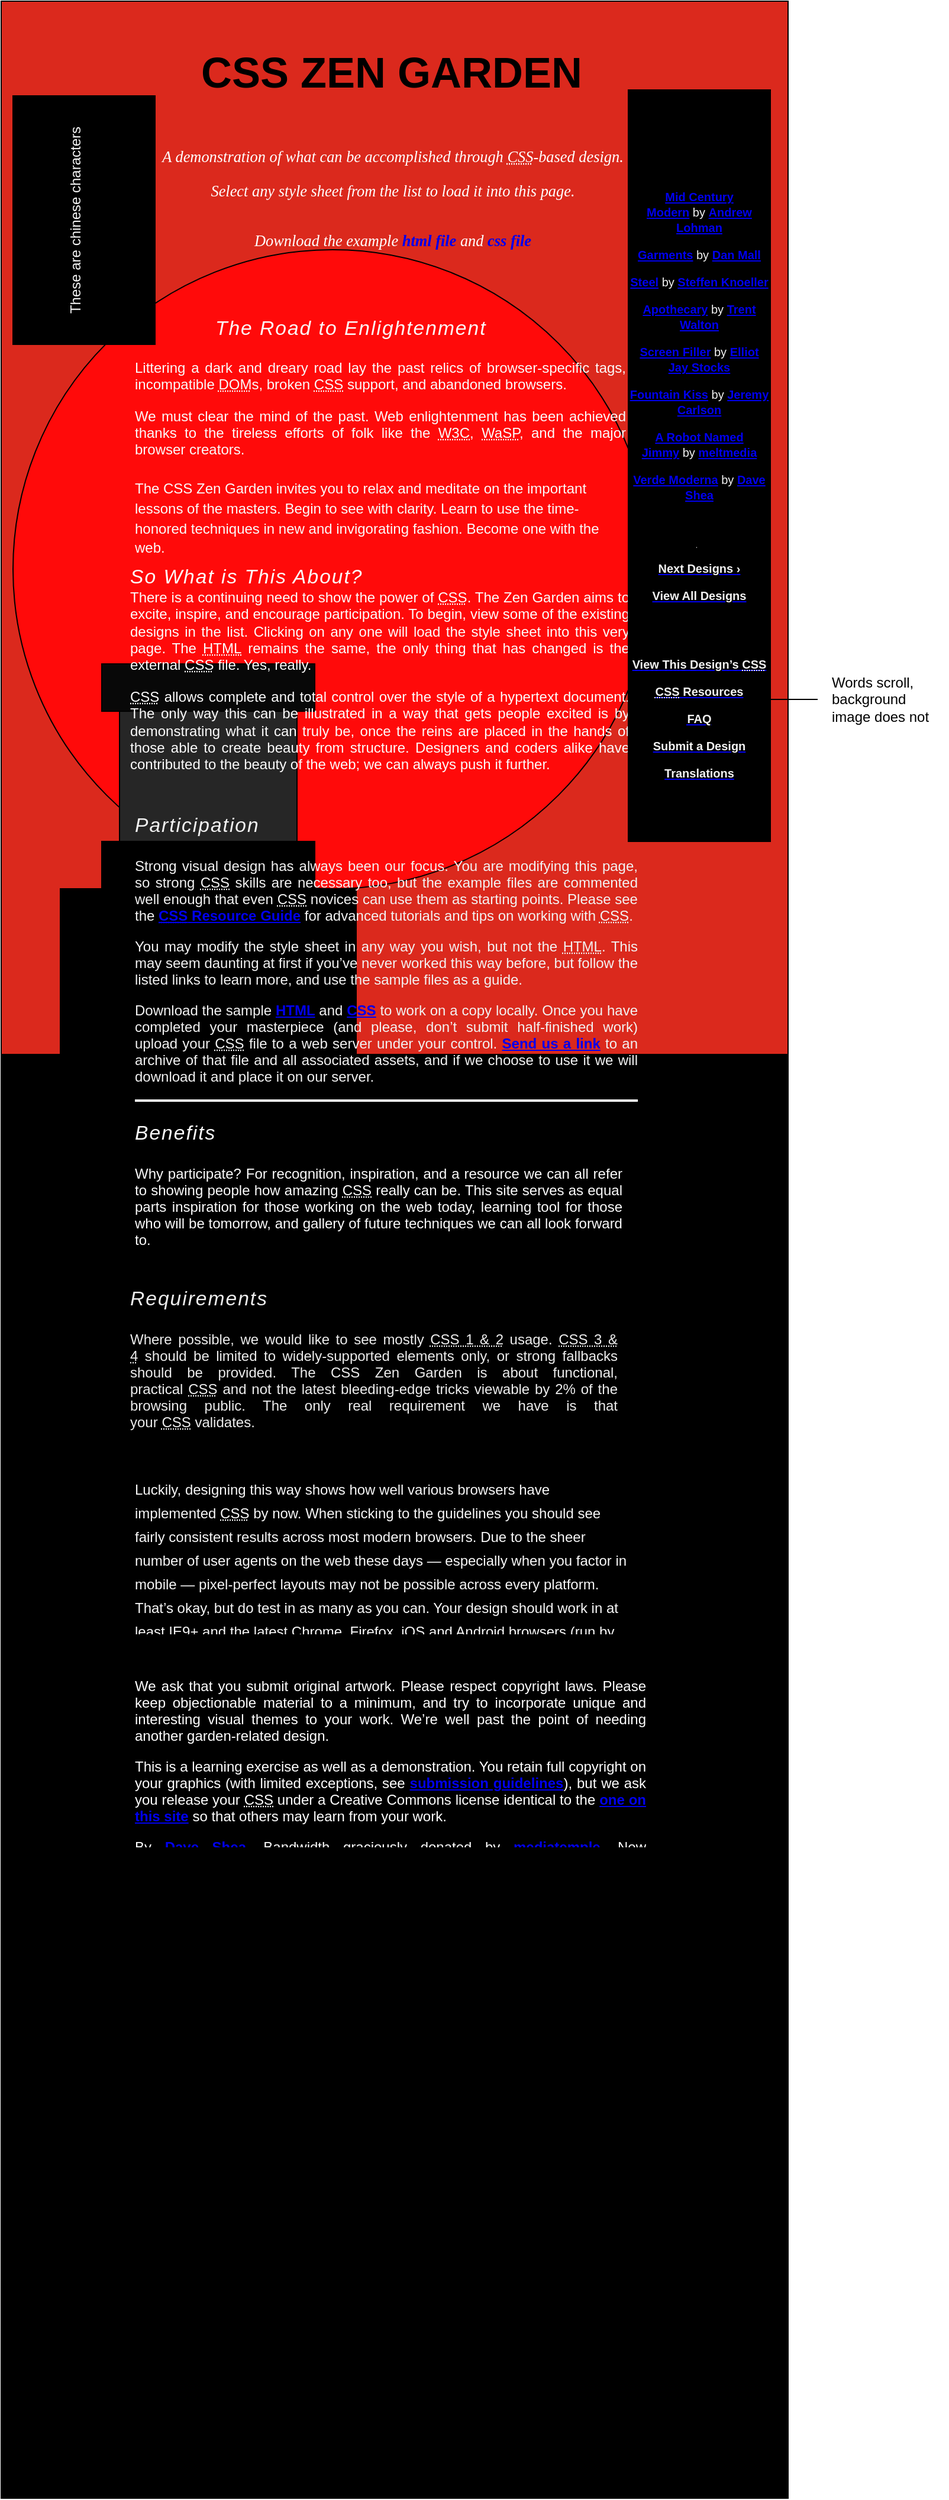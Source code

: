 <mxfile version="15.5.9" type="device" pages="2"><diagram id="14ekzziDwYaH12STEG1K" name="Small Screen"><mxGraphModel dx="801" dy="1028" grid="1" gridSize="10" guides="1" tooltips="1" connect="1" arrows="1" fold="1" page="1" pageScale="1" pageWidth="850" pageHeight="1100" math="0" shadow="0"><root><mxCell id="0"/><mxCell id="1" parent="0"/><mxCell id="xIGpfHN4p-kjw2NpfBqb-2" value="" style="rounded=0;whiteSpace=wrap;html=1;fillColor=#DB291D;" parent="1" vertex="1"><mxGeometry x="80" width="665" height="1090" as="geometry"/></mxCell><mxCell id="xIGpfHN4p-kjw2NpfBqb-4" value="" style="ellipse;whiteSpace=wrap;html=1;aspect=fixed;fillColor=#FF0A0A;" parent="1" vertex="1"><mxGeometry x="90" y="210" width="540" height="540" as="geometry"/></mxCell><mxCell id="xIGpfHN4p-kjw2NpfBqb-5" value="" style="rounded=0;whiteSpace=wrap;html=1;strokeColor=#000000;fillColor=#000000;" parent="1" vertex="1"><mxGeometry x="80" y="890" width="665" height="1220" as="geometry"/></mxCell><mxCell id="xIGpfHN4p-kjw2NpfBqb-6" value="" style="rounded=0;whiteSpace=wrap;html=1;fillColor=#000000;" parent="1" vertex="1"><mxGeometry x="130" y="750" width="250" height="210" as="geometry"/></mxCell><mxCell id="xIGpfHN4p-kjw2NpfBqb-7" value="" style="rounded=0;whiteSpace=wrap;html=1;fillColor=#262626;" parent="1" vertex="1"><mxGeometry x="180" y="600" width="150" height="140" as="geometry"/></mxCell><mxCell id="xIGpfHN4p-kjw2NpfBqb-8" value="" style="rounded=0;whiteSpace=wrap;html=1;fillColor=#080808;" parent="1" vertex="1"><mxGeometry x="165" y="560" width="180" height="40" as="geometry"/></mxCell><mxCell id="xIGpfHN4p-kjw2NpfBqb-9" value="" style="rounded=0;whiteSpace=wrap;html=1;fillColor=#000000;" parent="1" vertex="1"><mxGeometry x="165" y="710" width="180" height="50" as="geometry"/></mxCell><mxCell id="xIGpfHN4p-kjw2NpfBqb-11" value="&lt;b&gt;&lt;font style=&quot;font-size: 36px&quot;&gt;CSS ZEN GARDEN&lt;/font&gt;&lt;/b&gt;" style="text;html=1;strokeColor=none;fillColor=none;align=center;verticalAlign=middle;whiteSpace=wrap;rounded=0;" parent="1" vertex="1"><mxGeometry x="240" y="50" width="340" height="20" as="geometry"/></mxCell><mxCell id="xIGpfHN4p-kjw2NpfBqb-13" value="&lt;h3 style=&quot;font-style: italic ; font-weight: normal ; font-stretch: normal ; font-size: 1.4em ; line-height: normal ; font-family: &amp;#34;georgia&amp;#34; , sans-serif ; letter-spacing: 1px ; margin-bottom: 0px&quot;&gt;&lt;font color=&quot;#fafafa&quot;&gt;&amp;nbsp; &amp;nbsp; &amp;nbsp; &amp;nbsp; &amp;nbsp; &amp;nbsp; The Road to Enlightenment&lt;/font&gt;&lt;/h3&gt;&lt;h1&gt;&lt;p style=&quot;margin-top: 0px ; text-align: justify ; font-family: &amp;#34;georgia&amp;#34; , sans-serif ; font-size: 12px ; font-weight: 400&quot;&gt;&lt;font color=&quot;#fafafa&quot;&gt;Littering a dark and dreary road lay the past relics of browser-specific tags, incompatible&amp;nbsp;&lt;abbr title=&quot;Document Object Model&quot; style=&quot;border-bottom: none&quot;&gt;DOM&lt;/abbr&gt;s, broken&amp;nbsp;&lt;abbr title=&quot;Cascading Style Sheets&quot; style=&quot;border-bottom: none&quot;&gt;CSS&lt;/abbr&gt;&amp;nbsp;support, and abandoned browsers.&lt;/font&gt;&lt;/p&gt;&lt;p style=&quot;margin-top: 0px ; text-align: justify ; font-family: &amp;#34;georgia&amp;#34; , sans-serif ; font-size: 12px ; font-weight: 400&quot;&gt;&lt;font color=&quot;#fafafa&quot;&gt;We must clear the mind of the past. Web enlightenment has been achieved thanks to the tireless efforts of folk like the&amp;nbsp;&lt;abbr title=&quot;World Wide Web Consortium&quot; style=&quot;border-bottom: none&quot;&gt;W3C&lt;/abbr&gt;,&amp;nbsp;&lt;abbr title=&quot;Web Standards Project&quot; style=&quot;border-bottom: none&quot;&gt;WaSP&lt;/abbr&gt;, and the major browser creators.&lt;/font&gt;&lt;/p&gt;&lt;/h1&gt;&lt;div&gt;&lt;font style=&quot;font-size: 14px ; font-weight: normal&quot; color=&quot;#fafafa&quot;&gt;&lt;span style=&quot;font-family: &amp;#34;georgia&amp;#34; , sans-serif ; font-size: 12px ; text-align: justify&quot;&gt;The CSS Zen Garden invites you to relax and meditate on the important lessons of the masters. Begin to see with clarity. Learn to use the time-honored techniques in new and invigorating fashion. Become one with the web.&lt;/span&gt;&lt;br&gt;&lt;/font&gt;&lt;/div&gt;&lt;div&gt;&lt;font style=&quot;font-size: 14px ; font-weight: normal&quot;&gt;&lt;br&gt;&lt;/font&gt;&lt;/div&gt;" style="text;html=1;strokeColor=none;fillColor=none;spacing=5;spacingTop=-20;whiteSpace=wrap;overflow=hidden;rounded=0;" parent="1" vertex="1"><mxGeometry x="187.5" y="260" width="422.5" height="230" as="geometry"/></mxCell><mxCell id="xIGpfHN4p-kjw2NpfBqb-15" value="&lt;h3 style=&quot;font: italic 1.4em &amp;#34;georgia&amp;#34; , sans-serif ; letter-spacing: 1px ; margin-bottom: 0px ; text-indent: 0px ; text-transform: none ; word-spacing: 0px&quot;&gt;&lt;font color=&quot;#fcfcfc&quot;&gt;So What is This About?&lt;/font&gt;&lt;/h3&gt;&lt;p style=&quot;margin-top: 0px ; text-align: justify ; font-family: &amp;#34;georgia&amp;#34; , sans-serif ; font-size: 12px ; font-style: normal ; font-weight: 400 ; letter-spacing: normal ; text-indent: 0px ; text-transform: none ; word-spacing: 0px&quot;&gt;&lt;font color=&quot;#fcfcfc&quot;&gt;There is a continuing need to show the power of&lt;span&gt;&amp;nbsp;&lt;/span&gt;&lt;abbr title=&quot;Cascading Style Sheets&quot; style=&quot;border-bottom: none&quot;&gt;CSS&lt;/abbr&gt;. The Zen Garden aims to excite, inspire, and encourage participation. To begin, view some of the existing designs in the list. Clicking on any one will load the style sheet into this very page. The&lt;span&gt;&amp;nbsp;&lt;/span&gt;&lt;abbr title=&quot;HyperText Markup Language&quot; style=&quot;border-bottom: none&quot;&gt;HTML&lt;/abbr&gt;&lt;span&gt;&amp;nbsp;&lt;/span&gt;remains the same, the only thing that has changed is the external&lt;span&gt;&amp;nbsp;&lt;/span&gt;&lt;abbr title=&quot;Cascading Style Sheets&quot; style=&quot;border-bottom: none&quot;&gt;CSS&lt;/abbr&gt;&lt;span&gt;&amp;nbsp;&lt;/span&gt;file. Yes, really.&lt;/font&gt;&lt;/p&gt;&lt;p style=&quot;margin-top: 0px ; text-align: justify ; font-family: &amp;#34;georgia&amp;#34; , sans-serif ; font-size: 12px ; font-style: normal ; font-weight: 400 ; letter-spacing: normal ; text-indent: 0px ; text-transform: none ; word-spacing: 0px&quot;&gt;&lt;font color=&quot;#fcfcfc&quot;&gt;&lt;abbr title=&quot;Cascading Style Sheets&quot; style=&quot;border-bottom: none&quot;&gt;CSS&lt;/abbr&gt;&amp;nbsp;allows complete and total control over the style of a hypertext document. The only way this can be illustrated in a way that gets people excited is by demonstrating what it can truly be, once the reins are placed in the hands of those able to create beauty from structure. Designers and coders alike have contributed to the beauty of the web; we can always push it further.&lt;/font&gt;&lt;/p&gt;" style="text;html=1;strokeColor=none;fillColor=none;spacing=5;spacingTop=-20;whiteSpace=wrap;overflow=hidden;rounded=0;" parent="1" vertex="1"><mxGeometry x="183.75" y="470" width="430" height="240" as="geometry"/></mxCell><mxCell id="xIGpfHN4p-kjw2NpfBqb-16" value="&lt;h3 style=&quot;font: italic 1.4em &amp;#34;georgia&amp;#34; , sans-serif ; letter-spacing: 1px ; margin-bottom: 0px&quot;&gt;&lt;font color=&quot;#f2f2f2&quot;&gt;Participation&lt;/font&gt;&lt;/h3&gt;&lt;h3 style=&quot;font: italic 1.4em &amp;#34;georgia&amp;#34; , sans-serif ; letter-spacing: 1px ; margin-bottom: 0px ; text-indent: 0px ; text-transform: none ; word-spacing: 0px&quot;&gt;&lt;div class=&quot;participation&quot; id=&quot;zen-participation&quot; style=&quot;font-size: 12px ; font-style: normal ; letter-spacing: normal&quot;&gt;&lt;p style=&quot;margin-top: 0px ; text-align: justify&quot;&gt;&lt;font color=&quot;#f2f2f2&quot;&gt;Strong visual design has always been our focus. You are modifying this page, so strong&amp;nbsp;&lt;abbr title=&quot;Cascading Style Sheets&quot; style=&quot;border-bottom: none&quot;&gt;CSS&lt;/abbr&gt;&amp;nbsp;skills are necessary too, but the example files are commented well enough that even&amp;nbsp;&lt;abbr title=&quot;Cascading Style Sheets&quot; style=&quot;border-bottom: none&quot;&gt;CSS&lt;/abbr&gt;&amp;nbsp;novices can use them as starting points. Please see the&amp;nbsp;&lt;a href=&quot;http://www.mezzoblue.com/zengarden/resources/&quot; title=&quot;A listing of CSS-related resources&quot; style=&quot;font-weight: bold&quot;&gt;&lt;abbr title=&quot;Cascading Style Sheets&quot; style=&quot;border-bottom: none&quot;&gt;CSS&lt;/abbr&gt;&amp;nbsp;Resource Guide&lt;/a&gt;&amp;nbsp;for advanced tutorials and tips on working with&amp;nbsp;&lt;abbr title=&quot;Cascading Style Sheets&quot; style=&quot;border-bottom: none&quot;&gt;CSS&lt;/abbr&gt;.&lt;/font&gt;&lt;/p&gt;&lt;p style=&quot;margin-top: 0px ; text-align: justify&quot;&gt;&lt;font color=&quot;#f2f2f2&quot;&gt;You may modify the style sheet in any way you wish, but not the&amp;nbsp;&lt;abbr title=&quot;HyperText Markup Language&quot; style=&quot;border-bottom: none&quot;&gt;HTML&lt;/abbr&gt;. This may seem daunting at first if you’ve never worked this way before, but follow the listed links to learn more, and use the sample files as a guide.&lt;/font&gt;&lt;/p&gt;&lt;p style=&quot;margin-top: 0px ; text-align: justify&quot;&gt;&lt;font color=&quot;#f2f2f2&quot;&gt;Download the sample&amp;nbsp;&lt;a href=&quot;/examples/index&quot; title=&quot;This page's source HTML code, not to be modified.&quot; style=&quot;font-weight: bold&quot;&gt;HTML&lt;/a&gt;&amp;nbsp;and&amp;nbsp;&lt;a href=&quot;/examples/style.css&quot; title=&quot;This page's sample CSS, the file you may modify.&quot; style=&quot;font-weight: bold&quot;&gt;CSS&lt;/a&gt;&amp;nbsp;to work on a copy locally. Once you have completed your masterpiece (and please, don’t submit half-finished work) upload your&amp;nbsp;&lt;abbr title=&quot;Cascading Style Sheets&quot; style=&quot;border-bottom: none&quot;&gt;CSS&lt;/abbr&gt;&amp;nbsp;file to a web server under your control.&amp;nbsp;&lt;a href=&quot;http://www.mezzoblue.com/zengarden/submit/&quot; title=&quot;Use the contact form to send us your CSS file&quot; style=&quot;font-weight: bold&quot;&gt;Send us a link&lt;/a&gt;&amp;nbsp;to an archive of that file and all associated assets, and if we choose to use it we will download it and place it on our server.&lt;/font&gt;&lt;/p&gt;&lt;div style=&quot;background-color: rgb(255 , 255 , 255) ; color: rgb(85 , 87 , 83)&quot;&gt;&lt;br&gt;&lt;/div&gt;&lt;/div&gt;&lt;div class=&quot;benefits&quot; id=&quot;zen-benefits&quot; style=&quot;background-color: rgb(255 , 255 , 255) ; color: rgb(85 , 87 , 83) ; font-size: 12px ; font-style: normal ; letter-spacing: normal&quot;&gt;&lt;/div&gt;&lt;/h3&gt;" style="text;html=1;strokeColor=none;fillColor=none;spacing=5;spacingTop=-20;whiteSpace=wrap;overflow=hidden;rounded=0;" parent="1" vertex="1"><mxGeometry x="187.5" y="680" width="432.5" height="250" as="geometry"/></mxCell><mxCell id="xIGpfHN4p-kjw2NpfBqb-17" value="&lt;h3 style=&quot;font-style: italic ; font-weight: normal ; font-stretch: normal ; font-size: 1.4em ; line-height: normal ; font-family: &amp;#34;georgia&amp;#34; , sans-serif ; letter-spacing: 1px ; margin-bottom: 0px&quot;&gt;&lt;font color=&quot;#fcfcfc&quot;&gt;Benefits&lt;/font&gt;&lt;/h3&gt;&lt;h3 style=&quot;font-style: italic ; font-weight: normal ; font-stretch: normal ; font-size: 1.4em ; line-height: normal ; font-family: &amp;#34;georgia&amp;#34; , sans-serif ; letter-spacing: 1px ; margin-bottom: 0px&quot;&gt;&lt;p style=&quot;margin-top: 0px ; text-align: justify ; font-size: 12px ; font-style: normal ; letter-spacing: normal&quot;&gt;&lt;font color=&quot;#fcfcfc&quot;&gt;Why participate? For recognition, inspiration, and a resource we can all refer to showing people how amazing&amp;nbsp;&lt;abbr title=&quot;Cascading Style Sheets&quot; style=&quot;border-bottom: none&quot;&gt;CSS&lt;/abbr&gt;&amp;nbsp;really can be. This site serves as equal parts inspiration for those working on the web today, learning tool for those who will be tomorrow, and gallery of future techniques we can all look forward to.&lt;/font&gt;&lt;/p&gt;&lt;/h3&gt;&lt;h3 style=&quot;font: italic 1.4em &amp;#34;georgia&amp;#34; , sans-serif ; letter-spacing: 1px ; margin-bottom: 0px ; color: rgb(125 , 119 , 92) ; text-indent: 0px ; text-transform: none ; word-spacing: 0px ; background-color: rgb(255 , 255 , 255)&quot;&gt;&lt;div class=&quot;benefits&quot; id=&quot;zen-benefits&quot; style=&quot;color: rgb(85 , 87 , 83) ; font-size: 12px ; font-style: normal ; letter-spacing: normal&quot;&gt;&lt;/div&gt;&lt;/h3&gt;" style="text;html=1;strokeColor=none;fillColor=none;spacing=5;spacingTop=-20;whiteSpace=wrap;overflow=hidden;rounded=0;" parent="1" vertex="1"><mxGeometry x="187.5" y="940" width="420" height="120" as="geometry"/></mxCell><mxCell id="xIGpfHN4p-kjw2NpfBqb-18" value="&lt;h3 style=&quot;font-style: italic ; font-weight: normal ; font-stretch: normal ; font-size: 1.4em ; line-height: normal ; font-family: &amp;#34;georgia&amp;#34; , sans-serif ; letter-spacing: 1px ; margin-bottom: 0px&quot;&gt;&lt;font color=&quot;#ededed&quot;&gt;Requirements&lt;/font&gt;&lt;/h3&gt;&lt;h3 style=&quot;font-style: italic ; font-weight: normal ; font-stretch: normal ; font-size: 1.4em ; line-height: normal ; font-family: &amp;#34;georgia&amp;#34; , sans-serif ; letter-spacing: 1px ; margin-bottom: 0px&quot;&gt;&lt;p style=&quot;margin-top: 0px ; text-align: justify ; font-size: 12px ; font-style: normal ; letter-spacing: normal&quot;&gt;&lt;font color=&quot;#ededed&quot;&gt;Where possible, we would like to see mostly&amp;nbsp;&lt;abbr title=&quot;Cascading Style Sheets, levels 1 and 2&quot; style=&quot;border-bottom: none&quot;&gt;CSS 1 &amp;amp; 2&lt;/abbr&gt;&amp;nbsp;usage.&amp;nbsp;&lt;abbr title=&quot;Cascading Style Sheets, levels 3 and 4&quot; style=&quot;border-bottom: none&quot;&gt;CSS 3 &amp;amp; 4&lt;/abbr&gt;&amp;nbsp;should be limited to widely-supported elements only, or strong fallbacks should be provided. The CSS Zen Garden is about functional, practical&amp;nbsp;&lt;abbr title=&quot;Cascading Style Sheets&quot; style=&quot;border-bottom: none&quot;&gt;CSS&lt;/abbr&gt;&amp;nbsp;and not the latest bleeding-edge tricks viewable by 2% of the browsing public. The only real requirement we have is that your&amp;nbsp;&lt;abbr title=&quot;Cascading Style Sheets&quot; style=&quot;border-bottom: none&quot;&gt;CSS&lt;/abbr&gt;&amp;nbsp;validates.&lt;/font&gt;&lt;/p&gt;&lt;/h3&gt;&lt;h3 style=&quot;font: italic 1.4em &amp;#34;georgia&amp;#34; , sans-serif ; letter-spacing: 1px ; margin-bottom: 0px ; color: rgb(125 , 119 , 92) ; text-indent: 0px ; text-transform: none ; word-spacing: 0px ; background-color: rgb(255 , 255 , 255)&quot;&gt;&lt;div class=&quot;benefits&quot; id=&quot;zen-benefits&quot; style=&quot;color: rgb(85 , 87 , 83) ; font-size: 12px ; font-style: normal ; letter-spacing: normal&quot;&gt;&lt;/div&gt;&lt;/h3&gt;" style="text;html=1;strokeColor=none;fillColor=none;spacing=5;spacingTop=-20;whiteSpace=wrap;overflow=hidden;rounded=0;" parent="1" vertex="1"><mxGeometry x="183.75" y="1080" width="420" height="130" as="geometry"/></mxCell><mxCell id="xIGpfHN4p-kjw2NpfBqb-19" value="&lt;h3 style=&quot;font-style: italic ; font-weight: normal ; font-stretch: normal ; font-size: 1.4em ; line-height: normal ; font-family: &amp;#34;georgia&amp;#34; , sans-serif ; letter-spacing: 1px ; margin-bottom: 0px&quot;&gt;&lt;font color=&quot;#f7f7f7&quot;&gt;&lt;span style=&quot;font-size: 12px ; font-style: normal ; letter-spacing: normal ; text-align: justify&quot;&gt;Luckily, designing this way shows how well various browsers have implemented&amp;nbsp;&lt;/span&gt;&lt;abbr title=&quot;Cascading Style Sheets&quot; style=&quot;border-bottom: none ; font-size: 12px ; font-style: normal ; letter-spacing: normal ; text-align: justify&quot;&gt;CSS&lt;/abbr&gt;&lt;span style=&quot;font-size: 12px ; font-style: normal ; letter-spacing: normal ; text-align: justify&quot;&gt;&amp;nbsp;by now. When sticking to the guidelines you should see fairly consistent results across most modern browsers. Due to the sheer number of user agents on the web these days — especially when you factor in mobile — pixel-perfect layouts may not be possible across every platform. That’s okay, but do test in as many as you can. Your design should work in at least IE9+ and the latest Chrome, Firefox, iOS and Android browsers (run by over 90% of the population).&lt;/span&gt;&lt;/font&gt;&lt;br&gt;&lt;/h3&gt;&lt;h3 style=&quot;font: italic 1.4em &amp;#34;georgia&amp;#34; , sans-serif ; letter-spacing: 1px ; margin-bottom: 0px ; color: rgb(125 , 119 , 92) ; text-indent: 0px ; text-transform: none ; word-spacing: 0px ; background-color: rgb(255 , 255 , 255)&quot;&gt;&lt;div class=&quot;benefits&quot; id=&quot;zen-benefits&quot; style=&quot;color: rgb(85 , 87 , 83) ; font-size: 12px ; font-style: normal ; letter-spacing: normal&quot;&gt;&lt;/div&gt;&lt;/h3&gt;" style="text;html=1;strokeColor=none;fillColor=none;spacing=5;spacingTop=-20;whiteSpace=wrap;overflow=hidden;rounded=0;" parent="1" vertex="1"><mxGeometry x="187.5" y="1240" width="430" height="140" as="geometry"/></mxCell><mxCell id="xIGpfHN4p-kjw2NpfBqb-20" value="&lt;h3 style=&quot;font-style: italic ; font-weight: normal ; font-stretch: normal ; font-size: 1.4em ; line-height: normal ; font-family: &amp;#34;georgia&amp;#34; , sans-serif ; letter-spacing: 1px ; margin-bottom: 0px&quot;&gt;&lt;p style=&quot;margin-top: 0px ; text-align: justify ; font-size: 12px ; font-style: normal ; letter-spacing: normal&quot;&gt;&lt;font color=&quot;#ffffff&quot;&gt;We ask that you submit original artwork. Please respect copyright laws. Please keep objectionable material to a minimum, and try to incorporate unique and interesting visual themes to your work. We’re well past the point of needing another garden-related design.&lt;/font&gt;&lt;/p&gt;&lt;p style=&quot;margin-top: 0px ; text-align: justify ; font-size: 12px ; font-style: normal ; letter-spacing: normal&quot;&gt;&lt;font color=&quot;#ffffff&quot;&gt;This is a learning exercise as well as a demonstration. You retain full copyright on your graphics (with limited exceptions, see&amp;nbsp;&lt;a href=&quot;http://www.mezzoblue.com/zengarden/submit/guidelines/&quot; style=&quot;font-weight: bold&quot;&gt;submission guidelines&lt;/a&gt;), but we ask you release your&amp;nbsp;&lt;abbr title=&quot;Cascading Style Sheets&quot; style=&quot;border-bottom: none&quot;&gt;CSS&lt;/abbr&gt;&amp;nbsp;under a Creative Commons license identical to the&amp;nbsp;&lt;a href=&quot;http://creativecommons.org/licenses/by-nc-sa/3.0/&quot; title=&quot;View the Zen Garden's license information.&quot; style=&quot;font-weight: bold&quot;&gt;one on this site&lt;/a&gt;&amp;nbsp;so that others may learn from your work.&lt;/font&gt;&lt;/p&gt;&lt;p style=&quot;margin-top: 0px ; text-align: justify ; font-size: 12px ; font-style: normal ; letter-spacing: normal&quot;&gt;&lt;font color=&quot;#ffffff&quot;&gt;By&amp;nbsp;&lt;a href=&quot;http://www.mezzoblue.com/&quot; style=&quot;font-weight: bold&quot;&gt;Dave Shea&lt;/a&gt;. Bandwidth graciously donated by&amp;nbsp;&lt;a href=&quot;http://www.mediatemple.net/&quot; style=&quot;font-weight: bold&quot;&gt;mediatemple&lt;/a&gt;. Now available:&amp;nbsp;&lt;a href=&quot;http://www.amazon.com/exec/obidos/ASIN/0321303474/mezzoblue-20/&quot; style=&quot;font-weight: bold&quot;&gt;Zen Garden, the book&lt;/a&gt;.&lt;/font&gt;&lt;/p&gt;&lt;/h3&gt;&lt;h3 style=&quot;font: italic 1.4em &amp;#34;georgia&amp;#34; , sans-serif ; letter-spacing: 1px ; margin-bottom: 0px ; color: rgb(125 , 119 , 92) ; text-indent: 0px ; text-transform: none ; word-spacing: 0px ; background-color: rgb(255 , 255 , 255)&quot;&gt;&lt;div class=&quot;benefits&quot; id=&quot;zen-benefits&quot; style=&quot;color: rgb(85 , 87 , 83) ; font-size: 12px ; font-style: normal ; letter-spacing: normal&quot;&gt;&lt;/div&gt;&lt;/h3&gt;" style="text;html=1;strokeColor=none;fillColor=none;spacing=5;spacingTop=-20;whiteSpace=wrap;overflow=hidden;rounded=0;" parent="1" vertex="1"><mxGeometry x="187.5" y="1410" width="440" height="150" as="geometry"/></mxCell><mxCell id="xIGpfHN4p-kjw2NpfBqb-22" value="&lt;font color=&quot;#f5f5f5&quot;&gt;These are chinese characters&lt;br&gt;&lt;br&gt;&lt;/font&gt;" style="rounded=0;whiteSpace=wrap;html=1;strokeColor=#000000;fillColor=#000000;horizontal=0;" parent="1" vertex="1"><mxGeometry x="90" y="80" width="120" height="210" as="geometry"/></mxCell><mxCell id="xIGpfHN4p-kjw2NpfBqb-24" value="" style="endArrow=classic;html=1;" parent="1" target="xIGpfHN4p-kjw2NpfBqb-15" edge="1"><mxGeometry width="50" height="50" relative="1" as="geometry"><mxPoint x="770" y="590" as="sourcePoint"/><mxPoint x="820" y="540" as="targetPoint"/></mxGeometry></mxCell><mxCell id="xIGpfHN4p-kjw2NpfBqb-25" value="Words scroll, background image does not" style="text;html=1;strokeColor=none;fillColor=none;align=left;verticalAlign=middle;whiteSpace=wrap;rounded=0;" parent="1" vertex="1"><mxGeometry x="780" y="580" width="100" height="20" as="geometry"/></mxCell><mxCell id="xIGpfHN4p-kjw2NpfBqb-26" value="&lt;div class=&quot;design-selection&quot; id=&quot;design-selection&quot; style=&quot;font-family: &amp;#34;verdana&amp;#34; , sans-serif ; font-size: 10px&quot;&gt;&lt;h3 class=&quot;select&quot; style=&quot;background-image: url(&amp;#34;http://csszengarden.com/001/h3.gif&amp;#34;) ; background-position: left top ; background-repeat: no-repeat ; font-style: italic ; font-weight: normal ; font-stretch: normal ; font-size: 1.4em ; line-height: normal ; font-family: &amp;#34;georgia&amp;#34; , sans-serif ; letter-spacing: 1px ; margin: 10px 0px 5px ; width: 97px ; height: 16px ; text-indent: 100% ; overflow: hidden&quot;&gt;&lt;font color=&quot;#ffffff&quot;&gt;Select a Design:&lt;/font&gt;&lt;/h3&gt;&lt;nav&gt;&lt;ul style=&quot;margin: 0px ; padding: 0px&quot;&gt;&lt;li style=&quot;line-height: 1.3em ; background-image: url(&amp;#34;http://csszengarden.com/001/cr1.gif&amp;#34;) ; background-position: center top ; background-repeat: no-repeat ; display: block ; padding-top: 5px ; margin-bottom: 5px ; list-style-type: none&quot;&gt;&lt;font color=&quot;#f2f2f2&quot;&gt;&lt;a href=&quot;/221/&quot; class=&quot;design-name&quot; style=&quot;font-weight: bold&quot;&gt;Mid Century Modern&lt;/a&gt;&amp;nbsp;by&amp;nbsp;&lt;a href=&quot;http://andrewlohman.com/&quot; class=&quot;designer-name&quot; style=&quot;font-weight: bold&quot;&gt;Andrew Lohman&lt;/a&gt;&lt;/font&gt;&lt;/li&gt;&lt;li style=&quot;line-height: 1.3em ; background-image: url(&amp;#34;http://csszengarden.com/001/cr1.gif&amp;#34;) ; background-position: center top ; background-repeat: no-repeat ; display: block ; padding-top: 5px ; margin-bottom: 5px ; list-style-type: none&quot;&gt;&lt;font color=&quot;#f2f2f2&quot;&gt;&lt;a href=&quot;/220/&quot; class=&quot;design-name&quot; style=&quot;font-weight: bold&quot;&gt;Garments&lt;/a&gt;&amp;nbsp;by&amp;nbsp;&lt;a href=&quot;http://danielmall.com/&quot; class=&quot;designer-name&quot; style=&quot;font-weight: bold&quot;&gt;Dan Mall&lt;/a&gt;&lt;/font&gt;&lt;/li&gt;&lt;li style=&quot;line-height: 1.3em ; background-image: url(&amp;#34;http://csszengarden.com/001/cr1.gif&amp;#34;) ; background-position: center top ; background-repeat: no-repeat ; display: block ; padding-top: 5px ; margin-bottom: 5px ; list-style-type: none&quot;&gt;&lt;font color=&quot;#f2f2f2&quot;&gt;&lt;a href=&quot;/219/&quot; class=&quot;design-name&quot; style=&quot;font-weight: bold&quot;&gt;Steel&lt;/a&gt;&amp;nbsp;by&amp;nbsp;&lt;a href=&quot;http://steffen-knoeller.de&quot; class=&quot;designer-name&quot; style=&quot;font-weight: bold&quot;&gt;Steffen Knoeller&lt;/a&gt;&lt;/font&gt;&lt;/li&gt;&lt;li style=&quot;line-height: 1.3em ; background-image: url(&amp;#34;http://csszengarden.com/001/cr1.gif&amp;#34;) ; background-position: center top ; background-repeat: no-repeat ; display: block ; padding-top: 5px ; margin-bottom: 5px ; list-style-type: none&quot;&gt;&lt;font color=&quot;#f2f2f2&quot;&gt;&lt;a href=&quot;/218/&quot; class=&quot;design-name&quot; style=&quot;font-weight: bold&quot;&gt;Apothecary&lt;/a&gt;&amp;nbsp;by&amp;nbsp;&lt;a href=&quot;http://trentwalton.com&quot; class=&quot;designer-name&quot; style=&quot;font-weight: bold&quot;&gt;Trent Walton&lt;/a&gt;&lt;/font&gt;&lt;/li&gt;&lt;li style=&quot;line-height: 1.3em ; background-image: url(&amp;#34;http://csszengarden.com/001/cr1.gif&amp;#34;) ; background-position: center top ; background-repeat: no-repeat ; display: block ; padding-top: 5px ; margin-bottom: 5px ; list-style-type: none&quot;&gt;&lt;font color=&quot;#f2f2f2&quot;&gt;&lt;a href=&quot;/217/&quot; class=&quot;design-name&quot; style=&quot;font-weight: bold&quot;&gt;Screen Filler&lt;/a&gt;&amp;nbsp;by&amp;nbsp;&lt;a href=&quot;http://elliotjaystocks.com/&quot; class=&quot;designer-name&quot; style=&quot;font-weight: bold&quot;&gt;Elliot Jay Stocks&lt;/a&gt;&lt;/font&gt;&lt;/li&gt;&lt;li style=&quot;line-height: 1.3em ; background-image: url(&amp;#34;http://csszengarden.com/001/cr1.gif&amp;#34;) ; background-position: center top ; background-repeat: no-repeat ; display: block ; padding-top: 5px ; margin-bottom: 5px ; list-style-type: none&quot;&gt;&lt;font color=&quot;#f2f2f2&quot;&gt;&lt;a href=&quot;/216/&quot; class=&quot;design-name&quot; style=&quot;font-weight: bold&quot;&gt;Fountain Kiss&lt;/a&gt;&amp;nbsp;by&amp;nbsp;&lt;a href=&quot;http://jeremycarlson.com&quot; class=&quot;designer-name&quot; style=&quot;font-weight: bold&quot;&gt;Jeremy Carlson&lt;/a&gt;&lt;/font&gt;&lt;/li&gt;&lt;li style=&quot;line-height: 1.3em ; background-image: url(&amp;#34;http://csszengarden.com/001/cr1.gif&amp;#34;) ; background-position: center top ; background-repeat: no-repeat ; display: block ; padding-top: 5px ; margin-bottom: 5px ; list-style-type: none&quot;&gt;&lt;font color=&quot;#f2f2f2&quot;&gt;&lt;a href=&quot;/215/&quot; class=&quot;design-name&quot; style=&quot;font-weight: bold&quot;&gt;A Robot Named Jimmy&lt;/a&gt;&amp;nbsp;by&amp;nbsp;&lt;a href=&quot;http://meltmedia.com/&quot; class=&quot;designer-name&quot; style=&quot;font-weight: bold&quot;&gt;meltmedia&lt;/a&gt;&lt;/font&gt;&lt;/li&gt;&lt;li style=&quot;line-height: 1.3em ; background-image: url(&amp;#34;http://csszengarden.com/001/cr1.gif&amp;#34;) ; background-position: center top ; background-repeat: no-repeat ; display: block ; padding-top: 5px ; margin-bottom: 5px ; list-style-type: none&quot;&gt;&lt;font color=&quot;#f2f2f2&quot;&gt;&lt;a href=&quot;/214/&quot; class=&quot;design-name&quot; style=&quot;font-weight: bold&quot;&gt;Verde Moderna&lt;/a&gt;&amp;nbsp;by&amp;nbsp;&lt;a href=&quot;http://www.mezzoblue.com/&quot; class=&quot;designer-name&quot; style=&quot;font-weight: bold&quot;&gt;Dave Shea&lt;/a&gt;&lt;/font&gt;&lt;/li&gt;&lt;/ul&gt;&lt;/nav&gt;&lt;/div&gt;&lt;div class=&quot;design-archives&quot; id=&quot;design-archives&quot; style=&quot;font-family: &amp;#34;verdana&amp;#34; , sans-serif ; font-size: 10px&quot;&gt;&lt;h3 class=&quot;archives&quot; style=&quot;font-style: italic ; font-weight: normal ; font-stretch: normal ; font-size: 1.4em ; line-height: normal ; font-family: &amp;#34;georgia&amp;#34; , sans-serif ; letter-spacing: 1px ; margin: 25px 0px 5px ; background-image: url(&amp;#34;http://csszengarden.com/001/h5.gif&amp;#34;) ; background-position: left top ; background-repeat: no-repeat ; width: 57px ; height: 14px ; text-indent: 100% ; overflow: hidden&quot;&gt;&lt;font color=&quot;#f2f2f2&quot;&gt;Archives:&lt;/font&gt;&lt;/h3&gt;&lt;nav&gt;&lt;ul style=&quot;margin: 0px ; padding: 0px&quot;&gt;&lt;li class=&quot;next&quot; style=&quot;line-height: 1.3em ; background-image: url(&amp;#34;http://csszengarden.com/001/cr1.gif&amp;#34;) ; background-position: center top ; background-repeat: no-repeat ; display: block ; padding-top: 5px ; margin-bottom: 5px ; list-style-type: none&quot;&gt;&lt;a href=&quot;/214/page1&quot; style=&quot;font-weight: bold&quot;&gt;&lt;font color=&quot;#f2f2f2&quot;&gt;Next Designs&amp;nbsp;&lt;span class=&quot;indicator&quot;&gt;›&lt;/span&gt;&lt;/font&gt;&lt;/a&gt;&lt;/li&gt;&lt;li class=&quot;viewall&quot; style=&quot;line-height: 1.3em ; background-image: url(&amp;#34;http://csszengarden.com/001/cr1.gif&amp;#34;) ; background-position: center top ; background-repeat: no-repeat ; display: block ; padding-top: 5px ; margin-bottom: 5px ; list-style-type: none&quot;&gt;&lt;a href=&quot;http://www.mezzoblue.com/zengarden/alldesigns/&quot; title=&quot;View every submission to the Zen Garden.&quot; style=&quot;font-weight: bold&quot;&gt;&lt;font color=&quot;#f2f2f2&quot;&gt;View All Designs&lt;/font&gt;&lt;/a&gt;&lt;/li&gt;&lt;/ul&gt;&lt;/nav&gt;&lt;/div&gt;&lt;div class=&quot;zen-resources&quot; id=&quot;zen-resources&quot; style=&quot;font-family: &amp;#34;verdana&amp;#34; , sans-serif ; font-size: 10px&quot;&gt;&lt;h3 class=&quot;resources&quot; style=&quot;background-image: url(&amp;#34;http://csszengarden.com/001/h6.gif&amp;#34;) ; background-position: left top ; background-repeat: no-repeat ; font-style: italic ; font-weight: normal ; font-stretch: normal ; font-size: 1.4em ; line-height: normal ; font-family: &amp;#34;georgia&amp;#34; , sans-serif ; letter-spacing: 1px ; margin: 25px 0px 5px ; width: 63px ; height: 10px ; text-indent: 100% ; overflow: hidden&quot;&gt;&lt;font color=&quot;#f2f2f2&quot;&gt;Resources:&lt;/font&gt;&lt;/h3&gt;&lt;ul style=&quot;margin: 0px ; padding: 0px&quot;&gt;&lt;li class=&quot;view-css&quot; style=&quot;background-image: url(&amp;#34;http://csszengarden.com/001/cr1.gif&amp;#34;) ; background-position: center top ; background-repeat: no-repeat ; line-height: 1.3em ; display: block ; padding-top: 5px ; margin-bottom: 5px ; list-style-type: none&quot;&gt;&lt;a href=&quot;style.css&quot; title=&quot;View the source CSS file of the currently-viewed design.&quot; style=&quot;font-weight: bold&quot;&gt;&lt;font color=&quot;#f2f2f2&quot;&gt;View This Design’s&amp;nbsp;&lt;abbr title=&quot;Cascading Style Sheets&quot; style=&quot;border-bottom: none&quot;&gt;CSS&lt;/abbr&gt;&lt;/font&gt;&lt;/a&gt;&lt;/li&gt;&lt;li class=&quot;css-resources&quot; style=&quot;background-image: url(&amp;#34;http://csszengarden.com/001/cr1.gif&amp;#34;) ; background-position: center top ; background-repeat: no-repeat ; line-height: 1.3em ; display: block ; padding-top: 5px ; margin-bottom: 5px ; list-style-type: none&quot;&gt;&lt;a href=&quot;http://www.mezzoblue.com/zengarden/resources/&quot; title=&quot;Links to great sites with information on using CSS.&quot; style=&quot;font-weight: bold&quot;&gt;&lt;font color=&quot;#f2f2f2&quot;&gt;&lt;abbr title=&quot;Cascading Style Sheets&quot; style=&quot;border-bottom: none&quot;&gt;CSS&lt;/abbr&gt;&amp;nbsp;Resources&lt;/font&gt;&lt;/a&gt;&lt;/li&gt;&lt;li class=&quot;zen-faq&quot; style=&quot;background-image: url(&amp;#34;http://csszengarden.com/001/cr1.gif&amp;#34;) ; background-position: center top ; background-repeat: no-repeat ; line-height: 1.3em ; display: block ; padding-top: 5px ; margin-bottom: 5px ; list-style-type: none&quot;&gt;&lt;a href=&quot;http://www.mezzoblue.com/zengarden/faq/&quot; title=&quot;A list of Frequently Asked Questions about the Zen Garden.&quot; style=&quot;font-weight: bold&quot;&gt;&lt;abbr title=&quot;Frequently Asked Questions&quot; style=&quot;border-bottom: none&quot;&gt;&lt;font color=&quot;#f2f2f2&quot;&gt;FAQ&lt;/font&gt;&lt;/abbr&gt;&lt;/a&gt;&lt;/li&gt;&lt;li class=&quot;zen-submit&quot; style=&quot;background-image: url(&amp;#34;http://csszengarden.com/001/cr1.gif&amp;#34;) ; background-position: center top ; background-repeat: no-repeat ; line-height: 1.3em ; display: block ; padding-top: 5px ; margin-bottom: 5px ; list-style-type: none&quot;&gt;&lt;a href=&quot;http://www.mezzoblue.com/zengarden/submit/&quot; title=&quot;Send in your own CSS file.&quot; style=&quot;font-weight: bold&quot;&gt;&lt;font color=&quot;#f2f2f2&quot;&gt;Submit a Design&lt;/font&gt;&lt;/a&gt;&lt;/li&gt;&lt;li class=&quot;zen-translations&quot; style=&quot;background-image: url(&amp;#34;http://csszengarden.com/001/cr1.gif&amp;#34;) ; background-position: center top ; background-repeat: no-repeat ; line-height: 1.3em ; display: block ; padding-top: 5px ; margin-bottom: 5px ; list-style-type: none&quot;&gt;&lt;a href=&quot;http://www.mezzoblue.com/zengarden/translations/&quot; title=&quot;View translated versions of this page.&quot; style=&quot;font-weight: bold&quot;&gt;&lt;font color=&quot;#f2f2f2&quot;&gt;Translations&lt;/font&gt;&lt;/a&gt;&lt;/li&gt;&lt;/ul&gt;&lt;/div&gt;" style="rounded=0;whiteSpace=wrap;html=1;strokeColor=#000000;fillColor=#000000;" parent="1" vertex="1"><mxGeometry x="610" y="75" width="120" height="635" as="geometry"/></mxCell><mxCell id="tUPFXUBl8RD2q8Zu0Ovh-1" value="&lt;p style=&quot;margin-top: 0px ; text-align: center ; font: italic 400 1.1em / 2.2 &amp;quot;georgia&amp;quot; ; letter-spacing: normal ; text-indent: 0px ; text-transform: none ; word-spacing: 0px&quot;&gt;&lt;font color=&quot;#ffffff&quot;&gt;A demonstration of what can be accomplished through&amp;nbsp;&lt;abbr title=&quot;Cascading Style Sheets&quot; style=&quot;border-bottom: none&quot;&gt;CSS&lt;/abbr&gt;-based design. Select any style sheet from the list to load it into this page.&lt;/font&gt;&lt;/p&gt;&lt;p style=&quot;margin-top: 0px ; text-align: center ; font: italic 400 1.1em / 2.2 &amp;quot;georgia&amp;quot; ; letter-spacing: normal ; text-indent: 0px ; text-transform: none ; word-spacing: 0px&quot;&gt;&lt;font color=&quot;#ffffff&quot;&gt;Download the example&amp;nbsp;&lt;a href=&quot;/examples/index&quot; title=&quot;This page's source HTML code, not to be modified.&quot; style=&quot;font-weight: bold ; text-decoration: none&quot;&gt;html file&lt;/a&gt;&amp;nbsp;and&amp;nbsp;&lt;a href=&quot;/examples/style.css&quot; title=&quot;This page's sample CSS, the file you may modify.&quot; style=&quot;font-weight: bold ; text-decoration: none&quot;&gt;css file&lt;/a&gt;&lt;/font&gt;&lt;/p&gt;" style="text;whiteSpace=wrap;html=1;" parent="1" vertex="1"><mxGeometry x="210" y="110" width="400" height="200" as="geometry"/></mxCell></root></mxGraphModel></diagram><diagram name="Large Screen" id="ops7AFEViI00VBIOiFHU"><mxGraphModel dx="801" dy="1028" grid="1" gridSize="10" guides="1" tooltips="1" connect="1" arrows="1" fold="1" page="1" pageScale="1" pageWidth="850" pageHeight="1100" math="0" shadow="0"><root><mxCell id="Td_nNaq_ho1DgKeXPXb6-0"/><mxCell id="Td_nNaq_ho1DgKeXPXb6-1" parent="Td_nNaq_ho1DgKeXPXb6-0"/><mxCell id="Td_nNaq_ho1DgKeXPXb6-2" value="" style="rounded=0;whiteSpace=wrap;html=1;fillColor=#DB291D;" parent="Td_nNaq_ho1DgKeXPXb6-1" vertex="1"><mxGeometry x="80" width="1320" height="1090" as="geometry"/></mxCell><mxCell id="Td_nNaq_ho1DgKeXPXb6-3" value="" style="ellipse;whiteSpace=wrap;html=1;aspect=fixed;fillColor=#FF0A0A;" parent="Td_nNaq_ho1DgKeXPXb6-1" vertex="1"><mxGeometry x="100" y="250" width="540" height="540" as="geometry"/></mxCell><mxCell id="Td_nNaq_ho1DgKeXPXb6-4" value="" style="rounded=0;whiteSpace=wrap;html=1;strokeColor=#000000;fillColor=#000000;" parent="Td_nNaq_ho1DgKeXPXb6-1" vertex="1"><mxGeometry x="80" y="900" width="1320" height="990" as="geometry"/></mxCell><mxCell id="Td_nNaq_ho1DgKeXPXb6-5" value="" style="rounded=0;whiteSpace=wrap;html=1;fillColor=#000000;" parent="Td_nNaq_ho1DgKeXPXb6-1" vertex="1"><mxGeometry x="130" y="750" width="250" height="210" as="geometry"/></mxCell><mxCell id="Td_nNaq_ho1DgKeXPXb6-6" value="" style="rounded=0;whiteSpace=wrap;html=1;fillColor=#262626;" parent="Td_nNaq_ho1DgKeXPXb6-1" vertex="1"><mxGeometry x="180" y="600" width="150" height="140" as="geometry"/></mxCell><mxCell id="Td_nNaq_ho1DgKeXPXb6-7" value="" style="rounded=0;whiteSpace=wrap;html=1;fillColor=#080808;" parent="Td_nNaq_ho1DgKeXPXb6-1" vertex="1"><mxGeometry x="165" y="560" width="180" height="40" as="geometry"/></mxCell><mxCell id="Td_nNaq_ho1DgKeXPXb6-8" value="" style="rounded=0;whiteSpace=wrap;html=1;fillColor=#000000;" parent="Td_nNaq_ho1DgKeXPXb6-1" vertex="1"><mxGeometry x="165" y="710" width="180" height="50" as="geometry"/></mxCell><mxCell id="Td_nNaq_ho1DgKeXPXb6-9" value="&lt;b&gt;&lt;font style=&quot;font-size: 36px&quot;&gt;CSS ZEN GARDEN&lt;/font&gt;&lt;/b&gt;" style="text;html=1;strokeColor=none;fillColor=none;align=center;verticalAlign=middle;whiteSpace=wrap;rounded=0;" parent="Td_nNaq_ho1DgKeXPXb6-1" vertex="1"><mxGeometry x="220" y="50" width="340" height="20" as="geometry"/></mxCell><mxCell id="Td_nNaq_ho1DgKeXPXb6-10" value="&lt;h3 style=&quot;font-style: italic ; font-weight: normal ; font-stretch: normal ; line-height: normal ; font-family: &amp;#34;georgia&amp;#34; , sans-serif ; letter-spacing: 1px ; margin-bottom: 0px&quot;&gt;&lt;font color=&quot;#fafafa&quot; style=&quot;font-size: 24px&quot;&gt;The Road to Enlightenment&lt;/font&gt;&lt;/h3&gt;&lt;h1&gt;&lt;p style=&quot;margin-top: 0px ; text-align: justify ; font-family: &amp;#34;georgia&amp;#34; , sans-serif ; font-weight: 400&quot;&gt;&lt;font color=&quot;#fafafa&quot; size=&quot;3&quot;&gt;Littering a dark and dreary road lay the past relics of browser-specific tags, incompatible&amp;nbsp;&lt;abbr title=&quot;Document Object Model&quot; style=&quot;border-bottom: none&quot;&gt;DOM&lt;/abbr&gt;s, broken&amp;nbsp;&lt;abbr title=&quot;Cascading Style Sheets&quot; style=&quot;border-bottom: none&quot;&gt;CSS&lt;/abbr&gt;&amp;nbsp;support, and abandoned browsers.&lt;/font&gt;&lt;/p&gt;&lt;p style=&quot;margin-top: 0px ; text-align: justify ; font-family: &amp;#34;georgia&amp;#34; , sans-serif ; font-weight: 400&quot;&gt;&lt;font color=&quot;#fafafa&quot; size=&quot;3&quot;&gt;We must clear the mind of the past. Web enlightenment has been achieved thanks to the tireless efforts of folk like the&amp;nbsp;&lt;abbr title=&quot;World Wide Web Consortium&quot; style=&quot;border-bottom: none&quot;&gt;W3C&lt;/abbr&gt;,&amp;nbsp;&lt;abbr title=&quot;Web Standards Project&quot; style=&quot;border-bottom: none&quot;&gt;WaSP&lt;/abbr&gt;, and the major browser creators.&lt;/font&gt;&lt;/p&gt;&lt;/h1&gt;&lt;div&gt;&lt;font style=&quot;font-weight: normal&quot; color=&quot;#fafafa&quot; size=&quot;3&quot;&gt;&lt;span style=&quot;font-family: &amp;#34;georgia&amp;#34; , sans-serif ; text-align: justify&quot;&gt;The CSS Zen Garden invites you to relax and meditate on the important lessons of the masters. Begin to see with clarity. Learn to use the time-honored techniques in new and invigorating fashion. Become one with the web.&lt;/span&gt;&lt;br&gt;&lt;/font&gt;&lt;/div&gt;&lt;div&gt;&lt;font style=&quot;font-size: 14px ; font-weight: normal&quot;&gt;&lt;br&gt;&lt;/font&gt;&lt;/div&gt;" style="text;html=1;strokeColor=none;fillColor=none;spacing=5;spacingTop=-20;whiteSpace=wrap;overflow=hidden;rounded=0;" parent="Td_nNaq_ho1DgKeXPXb6-1" vertex="1"><mxGeometry x="270" y="290" width="860" height="270" as="geometry"/></mxCell><mxCell id="Td_nNaq_ho1DgKeXPXb6-11" value="&lt;p style=&quot;line-height: 170%&quot;&gt;&lt;/p&gt;&lt;h3 style=&quot;font-style: italic ; font-variant: normal ; font-weight: normal ; font-stretch: normal ; line-height: normal ; font-family: &amp;#34;georgia&amp;#34; , sans-serif ; letter-spacing: 1px ; margin-bottom: 0px ; text-indent: 0px ; text-transform: none ; word-spacing: 0px&quot;&gt;&lt;font color=&quot;#fcfcfc&quot; style=&quot;font-size: 24px&quot;&gt;So What is This About?&lt;/font&gt;&lt;/h3&gt;&lt;p style=&quot;margin-top: 0px ; text-align: justify ; font-family: &amp;#34;georgia&amp;#34; , sans-serif ; font-style: normal ; font-weight: 400 ; letter-spacing: normal ; text-indent: 0px ; text-transform: none ; word-spacing: 0px&quot;&gt;&lt;font color=&quot;#fcfcfc&quot; size=&quot;3&quot; style=&quot;line-height: 220%&quot;&gt;There is a continuing need to show the power of&lt;span&gt;&amp;nbsp;&lt;/span&gt;&lt;abbr title=&quot;Cascading Style Sheets&quot; style=&quot;border-bottom: none&quot;&gt;CSS&lt;/abbr&gt;. The Zen Garden aims to excite, inspire, and encourage participation. To begin, view some of the existing designs in the list. Clicking on any one will load the style sheet into this very page. The&lt;span&gt;&amp;nbsp;&lt;/span&gt;&lt;abbr title=&quot;HyperText Markup Language&quot; style=&quot;border-bottom: none&quot;&gt;HTML&lt;/abbr&gt;&lt;span&gt;&amp;nbsp;&lt;/span&gt;remains the same, the only thing that has changed is the external&lt;span&gt;&amp;nbsp;&lt;/span&gt;&lt;abbr title=&quot;Cascading Style Sheets&quot; style=&quot;border-bottom: none&quot;&gt;CSS&lt;/abbr&gt;&lt;span&gt;&amp;nbsp;&lt;/span&gt;file. Yes, really.&lt;/font&gt;&lt;/p&gt;&lt;p style=&quot;margin-top: 0px ; text-align: justify ; font-family: &amp;#34;georgia&amp;#34; , sans-serif ; font-style: normal ; font-weight: 400 ; letter-spacing: normal ; text-indent: 0px ; text-transform: none ; word-spacing: 0px&quot;&gt;&lt;font color=&quot;#fcfcfc&quot; size=&quot;3&quot; style=&quot;line-height: 210%&quot;&gt;&lt;abbr title=&quot;Cascading Style Sheets&quot; style=&quot;border-bottom: none&quot;&gt;CSS&lt;/abbr&gt;&amp;nbsp;allows complete and total control over the style of a hypertext document. The only way this can be illustrated in a way that gets people excited is by demonstrating what it can truly be, once the reins are placed in the hands of those able to create beauty from structure. Designers and coders alike have contributed to the beauty of the web; we can always push it further.&lt;/font&gt;&lt;/p&gt;&lt;p&gt;&lt;/p&gt;" style="text;html=1;strokeColor=none;fillColor=none;spacing=5;spacingTop=-20;whiteSpace=wrap;overflow=hidden;rounded=0;" parent="Td_nNaq_ho1DgKeXPXb6-1" vertex="1"><mxGeometry x="270" y="580" width="860" height="240" as="geometry"/></mxCell><mxCell id="Td_nNaq_ho1DgKeXPXb6-12" value="&lt;h3 style=&quot;font-style: italic ; font-variant: normal ; font-weight: normal ; font-stretch: normal ; line-height: normal ; font-family: &amp;#34;georgia&amp;#34; , sans-serif ; letter-spacing: 1px ; margin-bottom: 0px&quot;&gt;&lt;font color=&quot;#f2f2f2&quot; style=&quot;font-size: 24px&quot;&gt;Participation&lt;/font&gt;&lt;/h3&gt;&lt;h3 style=&quot;font-style: italic ; font-variant: normal ; font-weight: normal ; font-stretch: normal ; line-height: normal ; font-family: &amp;#34;georgia&amp;#34; , sans-serif ; letter-spacing: 1px ; margin-bottom: 0px ; text-indent: 0px ; text-transform: none ; word-spacing: 0px&quot;&gt;&lt;div class=&quot;participation&quot; id=&quot;zen-participation&quot; style=&quot;font-style: normal ; letter-spacing: normal ; line-height: 180%&quot;&gt;&lt;p style=&quot;margin-top: 0px ; text-align: justify&quot;&gt;&lt;font color=&quot;#f2f2f2&quot; size=&quot;3&quot;&gt;Strong visual design has always been our focus. You are modifying this page, so strong&amp;nbsp;&lt;abbr title=&quot;Cascading Style Sheets&quot; style=&quot;border-bottom: none&quot;&gt;CSS&lt;/abbr&gt;&amp;nbsp;skills are necessary too, but the example files are commented well enough that even&amp;nbsp;&lt;abbr title=&quot;Cascading Style Sheets&quot; style=&quot;border-bottom: none&quot;&gt;CSS&lt;/abbr&gt;&amp;nbsp;novices can use them as starting points. Please see the&amp;nbsp;&lt;a href=&quot;http://www.mezzoblue.com/zengarden/resources/&quot; title=&quot;A listing of CSS-related resources&quot; style=&quot;font-weight: bold&quot;&gt;&lt;abbr title=&quot;Cascading Style Sheets&quot; style=&quot;border-bottom: none&quot;&gt;CSS&lt;/abbr&gt;&amp;nbsp;Resource Guide&lt;/a&gt;&amp;nbsp;for advanced tutorials and tips on working with&amp;nbsp;&lt;abbr title=&quot;Cascading Style Sheets&quot; style=&quot;border-bottom: none&quot;&gt;CSS&lt;/abbr&gt;.&lt;/font&gt;&lt;/p&gt;&lt;p style=&quot;margin-top: 0px ; text-align: justify&quot;&gt;&lt;font color=&quot;#f2f2f2&quot; size=&quot;3&quot;&gt;You may modify the style sheet in any way you wish, but not the&amp;nbsp;&lt;abbr title=&quot;HyperText Markup Language&quot; style=&quot;border-bottom: none&quot;&gt;HTML&lt;/abbr&gt;. This may seem daunting at first if you’ve never worked this way before, but follow the listed links to learn more, and use the sample files as a guide.&lt;/font&gt;&lt;/p&gt;&lt;p style=&quot;margin-top: 0px ; text-align: justify&quot;&gt;&lt;font color=&quot;#f2f2f2&quot; size=&quot;3&quot;&gt;Download the sample&amp;nbsp;&lt;a href=&quot;/examples/index&quot; title=&quot;This page's source HTML code, not to be modified.&quot; style=&quot;font-weight: bold&quot;&gt;HTML&lt;/a&gt;&amp;nbsp;and&amp;nbsp;&lt;a href=&quot;/examples/style.css&quot; title=&quot;This page's sample CSS, the file you may modify.&quot; style=&quot;font-weight: bold&quot;&gt;CSS&lt;/a&gt;&amp;nbsp;to work on a copy locally. Once you have completed your masterpiece (and please, don’t submit half-finished work) upload your&amp;nbsp;&lt;abbr title=&quot;Cascading Style Sheets&quot; style=&quot;border-bottom: none&quot;&gt;CSS&lt;/abbr&gt;&amp;nbsp;file to a web server under your control.&amp;nbsp;&lt;a href=&quot;http://www.mezzoblue.com/zengarden/submit/&quot; title=&quot;Use the contact form to send us your CSS file&quot; style=&quot;font-weight: bold&quot;&gt;Send us a link&lt;/a&gt;&amp;nbsp;to an archive of that file and all associated assets, and if we choose to use it we will download it and place it on our server.&lt;/font&gt;&lt;/p&gt;&lt;div style=&quot;background-color: rgb(255 , 255 , 255) ; color: rgb(85 , 87 , 83)&quot;&gt;&lt;br&gt;&lt;/div&gt;&lt;/div&gt;&lt;div class=&quot;benefits&quot; id=&quot;zen-benefits&quot; style=&quot;font-size: 12px ; background-color: rgb(255 , 255 , 255) ; color: rgb(85 , 87 , 83) ; font-style: normal ; letter-spacing: normal&quot;&gt;&lt;/div&gt;&lt;/h3&gt;" style="text;html=1;strokeColor=none;fillColor=none;spacing=5;spacingTop=-20;whiteSpace=wrap;overflow=hidden;rounded=0;" parent="Td_nNaq_ho1DgKeXPXb6-1" vertex="1"><mxGeometry x="270" y="860" width="900" height="290" as="geometry"/></mxCell><mxCell id="Td_nNaq_ho1DgKeXPXb6-13" value="&lt;h3 style=&quot;font-style: italic ; font-weight: normal ; font-stretch: normal ; line-height: normal ; font-family: &amp;#34;georgia&amp;#34; , sans-serif ; letter-spacing: 1px ; margin-bottom: 0px&quot;&gt;&lt;font color=&quot;#fcfcfc&quot; style=&quot;font-size: 24px&quot;&gt;Benefits&lt;/font&gt;&lt;/h3&gt;&lt;h3 style=&quot;font-style: italic ; font-weight: normal ; font-stretch: normal ; line-height: normal ; font-family: &amp;#34;georgia&amp;#34; , sans-serif ; letter-spacing: 1px ; margin-bottom: 0px&quot;&gt;&lt;p style=&quot;margin-top: 0px ; text-align: justify ; font-style: normal ; letter-spacing: normal&quot;&gt;&lt;font color=&quot;#fcfcfc&quot; size=&quot;3&quot;&gt;Why participate? For recognition, inspiration, and a resource we can all refer to showing people how amazing&amp;nbsp;&lt;abbr title=&quot;Cascading Style Sheets&quot; style=&quot;border-bottom: none&quot;&gt;CSS&lt;/abbr&gt;&amp;nbsp;really can be. This site serves as equal parts inspiration for those working on the web today, learning tool for those who will be tomorrow, and gallery of future techniques we can all look forward to.&lt;/font&gt;&lt;/p&gt;&lt;/h3&gt;&lt;h3 style=&quot;font: italic 1.4em &amp;#34;georgia&amp;#34; , sans-serif ; letter-spacing: 1px ; margin-bottom: 0px ; color: rgb(125 , 119 , 92) ; text-indent: 0px ; text-transform: none ; word-spacing: 0px ; background-color: rgb(255 , 255 , 255)&quot;&gt;&lt;div class=&quot;benefits&quot; id=&quot;zen-benefits&quot; style=&quot;color: rgb(85 , 87 , 83) ; font-size: 12px ; font-style: normal ; letter-spacing: normal&quot;&gt;&lt;/div&gt;&lt;/h3&gt;" style="text;html=1;strokeColor=none;fillColor=none;spacing=5;spacingTop=-20;whiteSpace=wrap;overflow=hidden;rounded=0;" parent="Td_nNaq_ho1DgKeXPXb6-1" vertex="1"><mxGeometry x="270" y="1180" width="980" height="130" as="geometry"/></mxCell><mxCell id="Td_nNaq_ho1DgKeXPXb6-14" value="&lt;h3 style=&quot;font-style: italic ; font-weight: normal ; font-stretch: normal ; line-height: normal ; font-family: &amp;#34;georgia&amp;#34; , sans-serif ; letter-spacing: 1px ; margin-bottom: 0px&quot;&gt;&lt;font color=&quot;#ededed&quot; style=&quot;font-size: 24px&quot;&gt;Requirements&lt;/font&gt;&lt;/h3&gt;&lt;h3 style=&quot;font-style: italic ; font-weight: normal ; font-stretch: normal ; line-height: normal ; font-family: &amp;#34;georgia&amp;#34; , sans-serif ; letter-spacing: 1px ; margin-bottom: 0px&quot;&gt;&lt;p style=&quot;margin-top: 0px ; text-align: justify ; font-style: normal ; letter-spacing: normal&quot;&gt;&lt;font color=&quot;#ededed&quot; size=&quot;3&quot;&gt;Where possible, we would like to see mostly&amp;nbsp;&lt;abbr title=&quot;Cascading Style Sheets, levels 1 and 2&quot; style=&quot;border-bottom: none&quot;&gt;CSS 1 &amp;amp; 2&lt;/abbr&gt;&amp;nbsp;usage.&amp;nbsp;&lt;abbr title=&quot;Cascading Style Sheets, levels 3 and 4&quot; style=&quot;border-bottom: none&quot;&gt;CSS 3 &amp;amp; 4&lt;/abbr&gt;&amp;nbsp;should be limited to widely-supported elements only, or strong fallbacks should be provided. The CSS Zen Garden is about functional, practical&amp;nbsp;&lt;abbr title=&quot;Cascading Style Sheets&quot; style=&quot;border-bottom: none&quot;&gt;CSS&lt;/abbr&gt;&amp;nbsp;and not the latest bleeding-edge tricks viewable by 2% of the browsing public. The only real requirement we have is that your&amp;nbsp;&lt;abbr title=&quot;Cascading Style Sheets&quot; style=&quot;border-bottom: none&quot;&gt;CSS&lt;/abbr&gt;&amp;nbsp;validates.&lt;/font&gt;&lt;/p&gt;&lt;/h3&gt;&lt;h3 style=&quot;font: italic 1.4em &amp;#34;georgia&amp;#34; , sans-serif ; letter-spacing: 1px ; margin-bottom: 0px ; color: rgb(125 , 119 , 92) ; text-indent: 0px ; text-transform: none ; word-spacing: 0px ; background-color: rgb(255 , 255 , 255)&quot;&gt;&lt;div class=&quot;benefits&quot; id=&quot;zen-benefits&quot; style=&quot;color: rgb(85 , 87 , 83) ; font-size: 12px ; font-style: normal ; letter-spacing: normal&quot;&gt;&lt;/div&gt;&lt;/h3&gt;" style="text;html=1;strokeColor=none;fillColor=none;spacing=5;spacingTop=-20;whiteSpace=wrap;overflow=hidden;rounded=0;" parent="Td_nNaq_ho1DgKeXPXb6-1" vertex="1"><mxGeometry x="270" y="1335" width="980" height="100" as="geometry"/></mxCell><mxCell id="Td_nNaq_ho1DgKeXPXb6-15" value="&lt;h3 style=&quot;font-style: italic ; font-weight: normal ; font-stretch: normal ; line-height: normal ; font-family: &amp;#34;georgia&amp;#34; , sans-serif ; letter-spacing: 1px ; margin-bottom: 0px&quot;&gt;&lt;font color=&quot;#f7f7f7&quot; style=&quot;font-size: 24px&quot;&gt;&lt;span style=&quot;font-style: normal ; letter-spacing: normal ; text-align: justify&quot;&gt;Luckily, designing this way shows how well various browsers have implemented&amp;nbsp;&lt;/span&gt;&lt;abbr title=&quot;Cascading Style Sheets&quot; style=&quot;border-bottom: none ; font-style: normal ; letter-spacing: normal ; text-align: justify&quot;&gt;CSS&lt;/abbr&gt;&lt;span style=&quot;font-style: normal ; letter-spacing: normal ; text-align: justify&quot;&gt;&amp;nbsp;by now. When sticking to the guidelines you should see fairly consistent results across most modern browsers. Due to the sheer number of user agents on the web these days — especially when you factor in mobile — pixel-perfect layouts may not be possible across every platform. That’s okay, but do test in as many as you can. Your design should work in at least IE9+ and the latest Chrome, Firefox, iOS and Android browsers (run by over 90% of the population).&lt;/span&gt;&lt;/font&gt;&lt;br&gt;&lt;/h3&gt;&lt;h3 style=&quot;font: italic 1.4em &amp;#34;georgia&amp;#34; , sans-serif ; letter-spacing: 1px ; margin-bottom: 0px ; color: rgb(125 , 119 , 92) ; text-indent: 0px ; text-transform: none ; word-spacing: 0px ; background-color: rgb(255 , 255 , 255)&quot;&gt;&lt;div class=&quot;benefits&quot; id=&quot;zen-benefits&quot; style=&quot;color: rgb(85 , 87 , 83) ; font-size: 12px ; font-style: normal ; letter-spacing: normal&quot;&gt;&lt;/div&gt;&lt;/h3&gt;" style="text;html=1;strokeColor=none;fillColor=none;spacing=5;spacingTop=-20;whiteSpace=wrap;overflow=hidden;rounded=0;" parent="Td_nNaq_ho1DgKeXPXb6-1" vertex="1"><mxGeometry x="270" y="1480" width="990" height="110" as="geometry"/></mxCell><mxCell id="Td_nNaq_ho1DgKeXPXb6-16" value="&lt;h3 style=&quot;font-style: italic ; font-weight: normal ; font-stretch: normal ; line-height: normal ; font-family: &amp;#34;georgia&amp;#34; , sans-serif ; letter-spacing: 1px ; margin-bottom: 0px&quot;&gt;&lt;p style=&quot;margin-top: 0px ; text-align: justify ; font-style: normal ; letter-spacing: normal&quot;&gt;&lt;font color=&quot;#ffffff&quot; style=&quot;font-size: 24px&quot;&gt;We ask that you submit original artwork. Please respect copyright laws. Please keep objectionable material to a minimum, and try to incorporate unique and interesting visual themes to your work. We’re well past the point of needing another garden-related design.&lt;/font&gt;&lt;/p&gt;&lt;p style=&quot;margin-top: 0px ; text-align: justify ; font-style: normal ; letter-spacing: normal&quot;&gt;&lt;font color=&quot;#ffffff&quot; size=&quot;3&quot;&gt;This is a learning exercise as well as a demonstration. You retain full copyright on your graphics (with limited exceptions, see&amp;nbsp;&lt;a href=&quot;http://www.mezzoblue.com/zengarden/submit/guidelines/&quot; style=&quot;font-weight: bold&quot;&gt;submission guidelines&lt;/a&gt;), but we ask you release your&amp;nbsp;&lt;abbr title=&quot;Cascading Style Sheets&quot; style=&quot;border-bottom: none&quot;&gt;CSS&lt;/abbr&gt;&amp;nbsp;under a Creative Commons license identical to the&amp;nbsp;&lt;a href=&quot;http://creativecommons.org/licenses/by-nc-sa/3.0/&quot; title=&quot;View the Zen Garden's license information.&quot; style=&quot;font-weight: bold&quot;&gt;one on this site&lt;/a&gt;&amp;nbsp;so that others may learn from your work.&lt;/font&gt;&lt;/p&gt;&lt;p style=&quot;margin-top: 0px ; text-align: justify ; font-style: normal ; letter-spacing: normal&quot;&gt;&lt;font color=&quot;#ffffff&quot; size=&quot;3&quot;&gt;By&amp;nbsp;&lt;a href=&quot;http://www.mezzoblue.com/&quot; style=&quot;font-weight: bold&quot;&gt;Dave Shea&lt;/a&gt;. Bandwidth graciously donated by&amp;nbsp;&lt;a href=&quot;http://www.mediatemple.net/&quot; style=&quot;font-weight: bold&quot;&gt;mediatemple&lt;/a&gt;. Now available:&amp;nbsp;&lt;a href=&quot;http://www.amazon.com/exec/obidos/ASIN/0321303474/mezzoblue-20/&quot; style=&quot;font-weight: bold&quot;&gt;Zen Garden, the book&lt;/a&gt;.&lt;/font&gt;&lt;/p&gt;&lt;/h3&gt;&lt;h3 style=&quot;font: italic 1.4em &amp;#34;georgia&amp;#34; , sans-serif ; letter-spacing: 1px ; margin-bottom: 0px ; color: rgb(125 , 119 , 92) ; text-indent: 0px ; text-transform: none ; word-spacing: 0px ; background-color: rgb(255 , 255 , 255)&quot;&gt;&lt;div class=&quot;benefits&quot; id=&quot;zen-benefits&quot; style=&quot;color: rgb(85 , 87 , 83) ; font-size: 12px ; font-style: normal ; letter-spacing: normal&quot;&gt;&lt;/div&gt;&lt;/h3&gt;" style="text;html=1;strokeColor=none;fillColor=none;spacing=5;spacingTop=-20;whiteSpace=wrap;overflow=hidden;rounded=0;" parent="Td_nNaq_ho1DgKeXPXb6-1" vertex="1"><mxGeometry x="270" y="1650" width="970" height="200" as="geometry"/></mxCell><mxCell id="Td_nNaq_ho1DgKeXPXb6-17" value="&lt;font color=&quot;#f5f5f5&quot;&gt;These are chinese characters&lt;br&gt;&lt;br&gt;&lt;/font&gt;" style="rounded=0;whiteSpace=wrap;html=1;strokeColor=#000000;fillColor=#000000;" parent="Td_nNaq_ho1DgKeXPXb6-1" vertex="1"><mxGeometry x="90" y="40" width="120" height="210" as="geometry"/></mxCell><mxCell id="Td_nNaq_ho1DgKeXPXb6-20" value="&lt;div class=&quot;design-selection&quot; id=&quot;design-selection&quot; style=&quot;font-family: &amp;#34;verdana&amp;#34; , sans-serif&quot;&gt;&lt;h3 class=&quot;select&quot; style=&quot;background-image: url(&amp;#34;http://csszengarden.com/001/h3.gif&amp;#34;) ; background-position: left top ; background-repeat: no-repeat ; font-style: italic ; font-weight: normal ; font-stretch: normal ; line-height: normal ; font-family: &amp;#34;georgia&amp;#34; , sans-serif ; letter-spacing: 1px ; margin: 10px 0px 5px ; width: 97px ; height: 16px ; text-indent: 100% ; overflow: hidden&quot;&gt;&lt;font color=&quot;#ffffff&quot; style=&quot;font-size: 24px&quot;&gt;Select a Design:&lt;/font&gt;&lt;/h3&gt;&lt;nav&gt;&lt;ul style=&quot;margin: 0px ; padding: 0px&quot;&gt;&lt;li style=&quot;line-height: 1.3em ; background-image: url(&amp;#34;http://csszengarden.com/001/cr1.gif&amp;#34;) ; background-position: center top ; background-repeat: no-repeat ; display: block ; padding-top: 5px ; margin-bottom: 5px ; list-style-type: none&quot;&gt;&lt;font color=&quot;#f2f2f2&quot; size=&quot;3&quot;&gt;&lt;a href=&quot;/221/&quot; class=&quot;design-name&quot; style=&quot;font-weight: bold&quot;&gt;Mid Century Modern&lt;/a&gt;&amp;nbsp;by&amp;nbsp;&lt;a href=&quot;http://andrewlohman.com/&quot; class=&quot;designer-name&quot; style=&quot;font-weight: bold&quot;&gt;Andrew Lohman&lt;/a&gt;&lt;/font&gt;&lt;/li&gt;&lt;li style=&quot;line-height: 1.3em ; background-image: url(&amp;#34;http://csszengarden.com/001/cr1.gif&amp;#34;) ; background-position: center top ; background-repeat: no-repeat ; display: block ; padding-top: 5px ; margin-bottom: 5px ; list-style-type: none&quot;&gt;&lt;font color=&quot;#f2f2f2&quot; size=&quot;3&quot;&gt;&lt;a href=&quot;/220/&quot; class=&quot;design-name&quot; style=&quot;font-weight: bold&quot;&gt;Garments&lt;/a&gt;&amp;nbsp;by&amp;nbsp;&lt;a href=&quot;http://danielmall.com/&quot; class=&quot;designer-name&quot; style=&quot;font-weight: bold&quot;&gt;Dan Mall&lt;/a&gt;&lt;/font&gt;&lt;/li&gt;&lt;li style=&quot;line-height: 1.3em ; background-image: url(&amp;#34;http://csszengarden.com/001/cr1.gif&amp;#34;) ; background-position: center top ; background-repeat: no-repeat ; display: block ; padding-top: 5px ; margin-bottom: 5px ; list-style-type: none&quot;&gt;&lt;font color=&quot;#f2f2f2&quot; size=&quot;3&quot;&gt;&lt;a href=&quot;/219/&quot; class=&quot;design-name&quot; style=&quot;font-weight: bold&quot;&gt;Steel&lt;/a&gt;&amp;nbsp;by&amp;nbsp;&lt;a href=&quot;http://steffen-knoeller.de&quot; class=&quot;designer-name&quot; style=&quot;font-weight: bold&quot;&gt;Steffen Knoeller&lt;/a&gt;&lt;/font&gt;&lt;/li&gt;&lt;li style=&quot;line-height: 1.3em ; background-image: url(&amp;#34;http://csszengarden.com/001/cr1.gif&amp;#34;) ; background-position: center top ; background-repeat: no-repeat ; display: block ; padding-top: 5px ; margin-bottom: 5px ; list-style-type: none&quot;&gt;&lt;font color=&quot;#f2f2f2&quot; size=&quot;3&quot;&gt;&lt;a href=&quot;/218/&quot; class=&quot;design-name&quot; style=&quot;font-weight: bold&quot;&gt;Apothecary&lt;/a&gt;&amp;nbsp;by&amp;nbsp;&lt;a href=&quot;http://trentwalton.com&quot; class=&quot;designer-name&quot; style=&quot;font-weight: bold&quot;&gt;Trent Walton&lt;/a&gt;&lt;/font&gt;&lt;/li&gt;&lt;li style=&quot;line-height: 1.3em ; background-image: url(&amp;#34;http://csszengarden.com/001/cr1.gif&amp;#34;) ; background-position: center top ; background-repeat: no-repeat ; display: block ; padding-top: 5px ; margin-bottom: 5px ; list-style-type: none&quot;&gt;&lt;font color=&quot;#f2f2f2&quot; size=&quot;3&quot;&gt;&lt;a href=&quot;/217/&quot; class=&quot;design-name&quot; style=&quot;font-weight: bold&quot;&gt;Screen Filler&lt;/a&gt;&amp;nbsp;by&amp;nbsp;&lt;a href=&quot;http://elliotjaystocks.com/&quot; class=&quot;designer-name&quot; style=&quot;font-weight: bold&quot;&gt;Elliot Jay Stocks&lt;/a&gt;&lt;/font&gt;&lt;/li&gt;&lt;li style=&quot;line-height: 1.3em ; background-image: url(&amp;#34;http://csszengarden.com/001/cr1.gif&amp;#34;) ; background-position: center top ; background-repeat: no-repeat ; display: block ; padding-top: 5px ; margin-bottom: 5px ; list-style-type: none&quot;&gt;&lt;font color=&quot;#f2f2f2&quot; size=&quot;3&quot;&gt;&lt;a href=&quot;/216/&quot; class=&quot;design-name&quot; style=&quot;font-weight: bold&quot;&gt;Fountain Kiss&lt;/a&gt;&amp;nbsp;by&amp;nbsp;&lt;a href=&quot;http://jeremycarlson.com&quot; class=&quot;designer-name&quot; style=&quot;font-weight: bold&quot;&gt;Jeremy Carlson&lt;/a&gt;&lt;/font&gt;&lt;/li&gt;&lt;li style=&quot;line-height: 1.3em ; background-image: url(&amp;#34;http://csszengarden.com/001/cr1.gif&amp;#34;) ; background-position: center top ; background-repeat: no-repeat ; display: block ; padding-top: 5px ; margin-bottom: 5px ; list-style-type: none&quot;&gt;&lt;font color=&quot;#f2f2f2&quot; size=&quot;3&quot;&gt;&lt;a href=&quot;/215/&quot; class=&quot;design-name&quot; style=&quot;font-weight: bold&quot;&gt;A Robot Named Jimmy&lt;/a&gt;&amp;nbsp;by&amp;nbsp;&lt;a href=&quot;http://meltmedia.com/&quot; class=&quot;designer-name&quot; style=&quot;font-weight: bold&quot;&gt;meltmedia&lt;/a&gt;&lt;/font&gt;&lt;/li&gt;&lt;li style=&quot;line-height: 1.3em ; background-image: url(&amp;#34;http://csszengarden.com/001/cr1.gif&amp;#34;) ; background-position: center top ; background-repeat: no-repeat ; display: block ; padding-top: 5px ; margin-bottom: 5px ; list-style-type: none&quot;&gt;&lt;font color=&quot;#f2f2f2&quot; size=&quot;3&quot;&gt;&lt;a href=&quot;/214/&quot; class=&quot;design-name&quot; style=&quot;font-weight: bold&quot;&gt;Verde Moderna&lt;/a&gt;&amp;nbsp;by&amp;nbsp;&lt;a href=&quot;http://www.mezzoblue.com/&quot; class=&quot;designer-name&quot; style=&quot;font-weight: bold&quot;&gt;Dave Shea&lt;/a&gt;&lt;/font&gt;&lt;/li&gt;&lt;/ul&gt;&lt;/nav&gt;&lt;/div&gt;&lt;div class=&quot;design-archives&quot; id=&quot;design-archives&quot; style=&quot;font-family: &amp;#34;verdana&amp;#34; , sans-serif&quot;&gt;&lt;h3 class=&quot;archives&quot; style=&quot;font-style: italic ; font-weight: normal ; font-stretch: normal ; line-height: normal ; font-family: &amp;#34;georgia&amp;#34; , sans-serif ; letter-spacing: 1px ; margin: 25px 0px 5px ; background-image: url(&amp;#34;http://csszengarden.com/001/h5.gif&amp;#34;) ; background-position: left top ; background-repeat: no-repeat ; width: 57px ; height: 14px ; text-indent: 100% ; overflow: hidden&quot;&gt;&lt;font color=&quot;#f2f2f2&quot; size=&quot;3&quot;&gt;Archives:&lt;/font&gt;&lt;/h3&gt;&lt;nav&gt;&lt;ul style=&quot;margin: 0px ; padding: 0px&quot;&gt;&lt;li class=&quot;next&quot; style=&quot;line-height: 1.3em ; background-image: url(&amp;#34;http://csszengarden.com/001/cr1.gif&amp;#34;) ; background-position: center top ; background-repeat: no-repeat ; display: block ; padding-top: 5px ; margin-bottom: 5px ; list-style-type: none&quot;&gt;&lt;a href=&quot;/214/page1&quot; style=&quot;font-weight: bold&quot;&gt;&lt;font color=&quot;#f2f2f2&quot; size=&quot;3&quot;&gt;Next Designs&amp;nbsp;&lt;span class=&quot;indicator&quot;&gt;›&lt;/span&gt;&lt;/font&gt;&lt;/a&gt;&lt;/li&gt;&lt;li class=&quot;viewall&quot; style=&quot;line-height: 1.3em ; background-image: url(&amp;#34;http://csszengarden.com/001/cr1.gif&amp;#34;) ; background-position: center top ; background-repeat: no-repeat ; display: block ; padding-top: 5px ; margin-bottom: 5px ; list-style-type: none&quot;&gt;&lt;a href=&quot;http://www.mezzoblue.com/zengarden/alldesigns/&quot; title=&quot;View every submission to the Zen Garden.&quot; style=&quot;font-weight: bold&quot;&gt;&lt;font color=&quot;#f2f2f2&quot; size=&quot;3&quot;&gt;View All Designs&lt;/font&gt;&lt;/a&gt;&lt;/li&gt;&lt;/ul&gt;&lt;/nav&gt;&lt;/div&gt;&lt;div class=&quot;zen-resources&quot; id=&quot;zen-resources&quot; style=&quot;font-family: &amp;#34;verdana&amp;#34; , sans-serif&quot;&gt;&lt;h3 class=&quot;resources&quot; style=&quot;background-image: url(&amp;#34;http://csszengarden.com/001/h6.gif&amp;#34;) ; background-position: left top ; background-repeat: no-repeat ; font-style: italic ; font-weight: normal ; font-stretch: normal ; line-height: normal ; font-family: &amp;#34;georgia&amp;#34; , sans-serif ; letter-spacing: 1px ; margin: 25px 0px 5px ; width: 63px ; height: 10px ; text-indent: 100% ; overflow: hidden&quot;&gt;&lt;font color=&quot;#f2f2f2&quot; size=&quot;3&quot;&gt;Resources:&lt;/font&gt;&lt;/h3&gt;&lt;ul style=&quot;margin: 0px ; padding: 0px&quot;&gt;&lt;li class=&quot;view-css&quot; style=&quot;background-image: url(&amp;#34;http://csszengarden.com/001/cr1.gif&amp;#34;) ; background-position: center top ; background-repeat: no-repeat ; line-height: 1.3em ; display: block ; padding-top: 5px ; margin-bottom: 5px ; list-style-type: none&quot;&gt;&lt;a href=&quot;style.css&quot; title=&quot;View the source CSS file of the currently-viewed design.&quot; style=&quot;font-weight: bold&quot;&gt;&lt;font color=&quot;#f2f2f2&quot; size=&quot;3&quot;&gt;View This Design’s&amp;nbsp;&lt;abbr title=&quot;Cascading Style Sheets&quot; style=&quot;border-bottom: none&quot;&gt;CSS&lt;/abbr&gt;&lt;/font&gt;&lt;/a&gt;&lt;/li&gt;&lt;li class=&quot;css-resources&quot; style=&quot;background-image: url(&amp;#34;http://csszengarden.com/001/cr1.gif&amp;#34;) ; background-position: center top ; background-repeat: no-repeat ; line-height: 1.3em ; display: block ; padding-top: 5px ; margin-bottom: 5px ; list-style-type: none&quot;&gt;&lt;a href=&quot;http://www.mezzoblue.com/zengarden/resources/&quot; title=&quot;Links to great sites with information on using CSS.&quot; style=&quot;font-weight: bold&quot;&gt;&lt;font color=&quot;#f2f2f2&quot; size=&quot;3&quot;&gt;&lt;abbr title=&quot;Cascading Style Sheets&quot; style=&quot;border-bottom: none&quot;&gt;CSS&lt;/abbr&gt;&amp;nbsp;Resources&lt;/font&gt;&lt;/a&gt;&lt;/li&gt;&lt;li class=&quot;zen-faq&quot; style=&quot;background-image: url(&amp;#34;http://csszengarden.com/001/cr1.gif&amp;#34;) ; background-position: center top ; background-repeat: no-repeat ; line-height: 1.3em ; display: block ; padding-top: 5px ; margin-bottom: 5px ; list-style-type: none&quot;&gt;&lt;a href=&quot;http://www.mezzoblue.com/zengarden/faq/&quot; title=&quot;A list of Frequently Asked Questions about the Zen Garden.&quot; style=&quot;font-weight: bold&quot;&gt;&lt;abbr title=&quot;Frequently Asked Questions&quot; style=&quot;border-bottom: none&quot;&gt;&lt;font color=&quot;#f2f2f2&quot; size=&quot;3&quot;&gt;FAQ&lt;/font&gt;&lt;/abbr&gt;&lt;/a&gt;&lt;/li&gt;&lt;li class=&quot;zen-submit&quot; style=&quot;background-image: url(&amp;#34;http://csszengarden.com/001/cr1.gif&amp;#34;) ; background-position: center top ; background-repeat: no-repeat ; line-height: 1.3em ; display: block ; padding-top: 5px ; margin-bottom: 5px ; list-style-type: none&quot;&gt;&lt;a href=&quot;http://www.mezzoblue.com/zengarden/submit/&quot; title=&quot;Send in your own CSS file.&quot; style=&quot;font-weight: bold&quot;&gt;&lt;font color=&quot;#f2f2f2&quot; size=&quot;3&quot;&gt;Submit a Design&lt;/font&gt;&lt;/a&gt;&lt;/li&gt;&lt;li class=&quot;zen-translations&quot; style=&quot;background-image: url(&amp;#34;http://csszengarden.com/001/cr1.gif&amp;#34;) ; background-position: center top ; background-repeat: no-repeat ; line-height: 1.3em ; display: block ; padding-top: 5px ; margin-bottom: 5px ; list-style-type: none&quot;&gt;&lt;a href=&quot;http://www.mezzoblue.com/zengarden/translations/&quot; title=&quot;View translated versions of this page.&quot; style=&quot;font-weight: bold&quot;&gt;&lt;font color=&quot;#f2f2f2&quot; size=&quot;3&quot;&gt;Translations&lt;/font&gt;&lt;/a&gt;&lt;/li&gt;&lt;/ul&gt;&lt;/div&gt;" style="rounded=0;whiteSpace=wrap;html=1;strokeColor=#000000;fillColor=#000000;" parent="Td_nNaq_ho1DgKeXPXb6-1" vertex="1"><mxGeometry x="1220" y="10" width="170" height="820" as="geometry"/></mxCell><mxCell id="uckHNnkAIxgB6uoOIzs7-0" value="&lt;p style=&quot;margin-top: 0px ; text-align: center ; font-style: italic ; font-variant: normal ; font-weight: 400 ; font-stretch: normal ; line-height: 2.2 ; font-family: &amp;#34;georgia&amp;#34; ; letter-spacing: normal ; text-indent: 0px ; text-transform: none ; word-spacing: 0px&quot;&gt;&lt;font color=&quot;#ffffff&quot; style=&quot;font-size: 24px&quot;&gt;A demonstration of what can be accomplished through&amp;nbsp;&lt;abbr title=&quot;Cascading Style Sheets&quot; style=&quot;border-bottom: none&quot;&gt;CSS&lt;/abbr&gt;-based design. Select any style sheet from the list to load it into this page.&lt;/font&gt;&lt;/p&gt;&lt;p style=&quot;margin-top: 0px ; text-align: center ; font-style: italic ; font-variant: normal ; font-weight: 400 ; font-stretch: normal ; line-height: 2.2 ; font-family: &amp;#34;georgia&amp;#34; ; letter-spacing: normal ; text-indent: 0px ; text-transform: none ; word-spacing: 0px&quot;&gt;&lt;font color=&quot;#ffffff&quot; size=&quot;3&quot;&gt;Download the example&amp;nbsp;&lt;a href=&quot;/examples/index&quot; title=&quot;This page's source HTML code, not to be modified.&quot; style=&quot;font-weight: bold ; text-decoration: none&quot;&gt;html file&lt;/a&gt;&amp;nbsp;and&amp;nbsp;&lt;a href=&quot;/examples/style.css&quot; title=&quot;This page's sample CSS, the file you may modify.&quot; style=&quot;font-weight: bold ; text-decoration: none&quot;&gt;css file&lt;/a&gt;&lt;/font&gt;&lt;/p&gt;" style="text;whiteSpace=wrap;html=1;" parent="Td_nNaq_ho1DgKeXPXb6-1" vertex="1"><mxGeometry x="270" y="90" width="850" height="170" as="geometry"/></mxCell><mxCell id="bYf5IqrCuiLnFvS3jQjm-0" value="" style="endArrow=classic;html=1;" parent="Td_nNaq_ho1DgKeXPXb6-1" edge="1"><mxGeometry width="50" height="50" relative="1" as="geometry"><mxPoint x="1546.25" y="620" as="sourcePoint"/><mxPoint x="1390" y="620" as="targetPoint"/></mxGeometry></mxCell><mxCell id="bYf5IqrCuiLnFvS3jQjm-1" value="Words scroll, background image does not" style="text;html=1;strokeColor=none;fillColor=none;align=left;verticalAlign=middle;whiteSpace=wrap;rounded=0;" parent="Td_nNaq_ho1DgKeXPXb6-1" vertex="1"><mxGeometry x="1550" y="610" width="100" height="20" as="geometry"/></mxCell></root></mxGraphModel></diagram></mxfile>